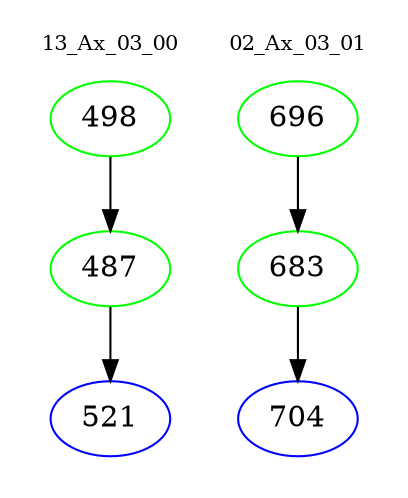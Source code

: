 digraph{
subgraph cluster_0 {
color = white
label = "13_Ax_03_00";
fontsize=10;
T0_498 [label="498", color="green"]
T0_498 -> T0_487 [color="black"]
T0_487 [label="487", color="green"]
T0_487 -> T0_521 [color="black"]
T0_521 [label="521", color="blue"]
}
subgraph cluster_1 {
color = white
label = "02_Ax_03_01";
fontsize=10;
T1_696 [label="696", color="green"]
T1_696 -> T1_683 [color="black"]
T1_683 [label="683", color="green"]
T1_683 -> T1_704 [color="black"]
T1_704 [label="704", color="blue"]
}
}
